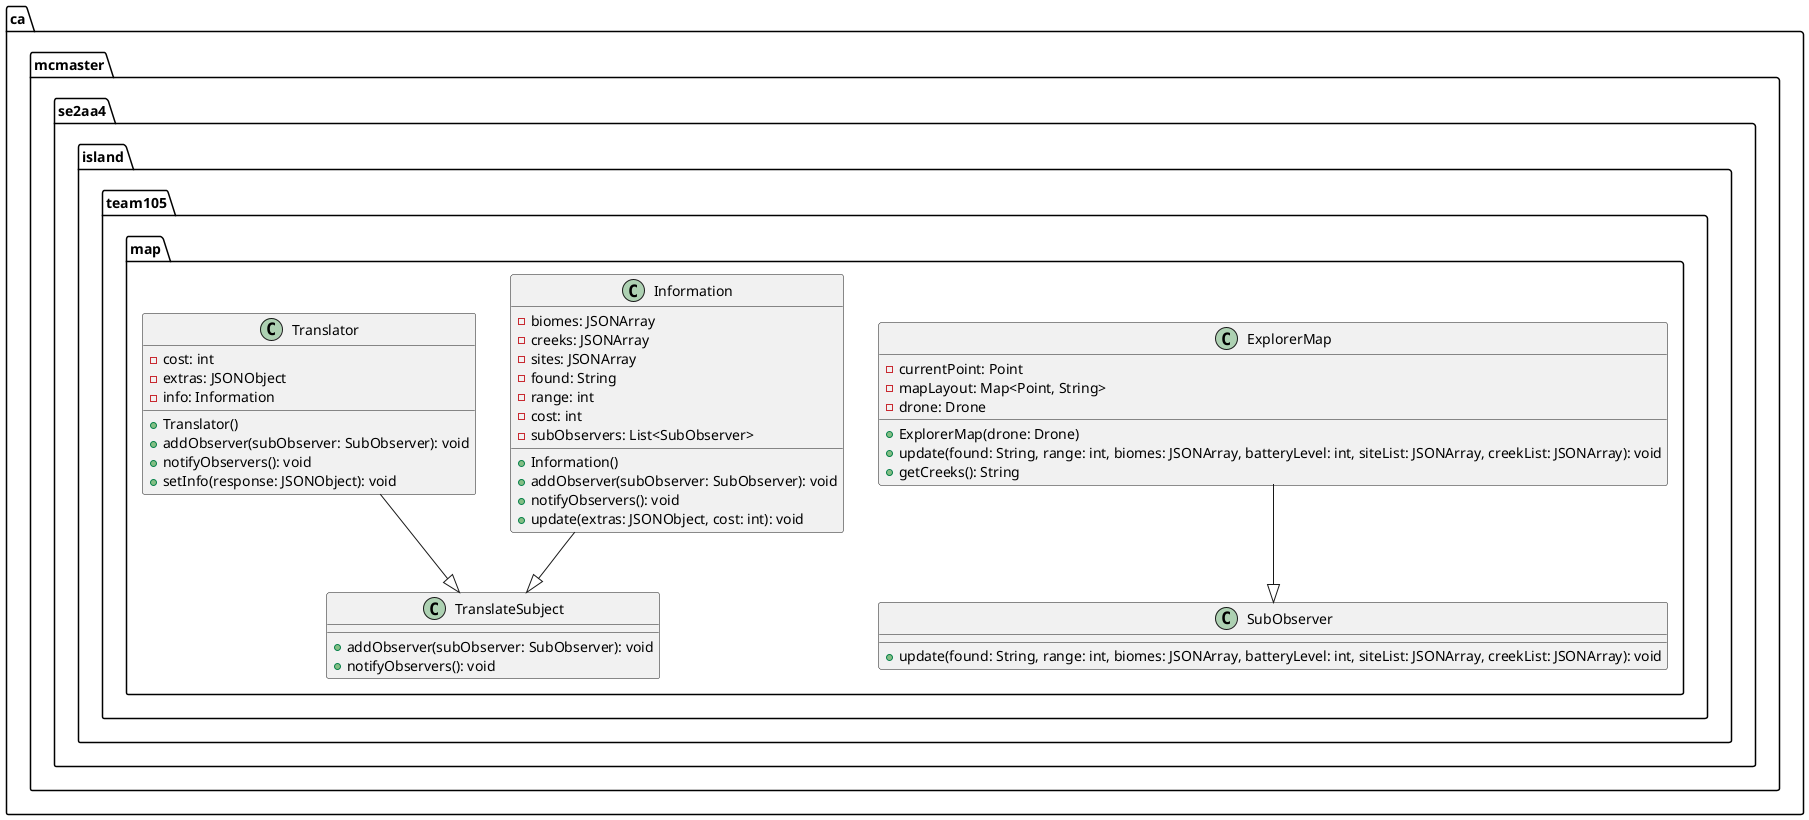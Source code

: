 @startuml

package ca.mcmaster.se2aa4.island.team105.map {
    class ExplorerMap {
        -currentPoint: Point
        -mapLayout: Map<Point, String>
        -drone: Drone
        +ExplorerMap(drone: Drone)
        +update(found: String, range: int, biomes: JSONArray, batteryLevel: int, siteList: JSONArray, creekList: JSONArray): void
        +getCreeks(): String
    }
    
    class Information {
        -biomes: JSONArray
        -creeks: JSONArray
        -sites: JSONArray
        -found: String
        -range: int
        -cost: int
        -subObservers: List<SubObserver>
        +Information()
        +addObserver(subObserver: SubObserver): void
        +notifyObservers(): void
        +update(extras: JSONObject, cost: int): void
    }
    
    class SubObserver {
        +update(found: String, range: int, biomes: JSONArray, batteryLevel: int, siteList: JSONArray, creekList: JSONArray): void
    }
    
    class TranslateSubject {
        +addObserver(subObserver: SubObserver): void
        +notifyObservers(): void
    }
    
    class Translator {
        -cost: int
        -extras: JSONObject
        -info: Information
        +Translator()
        +addObserver(subObserver: SubObserver): void
        +notifyObservers(): void
        +setInfo(response: JSONObject): void
    }
}

ExplorerMap --|> SubObserver
Information --|> TranslateSubject
Translator --|> TranslateSubject

@enduml